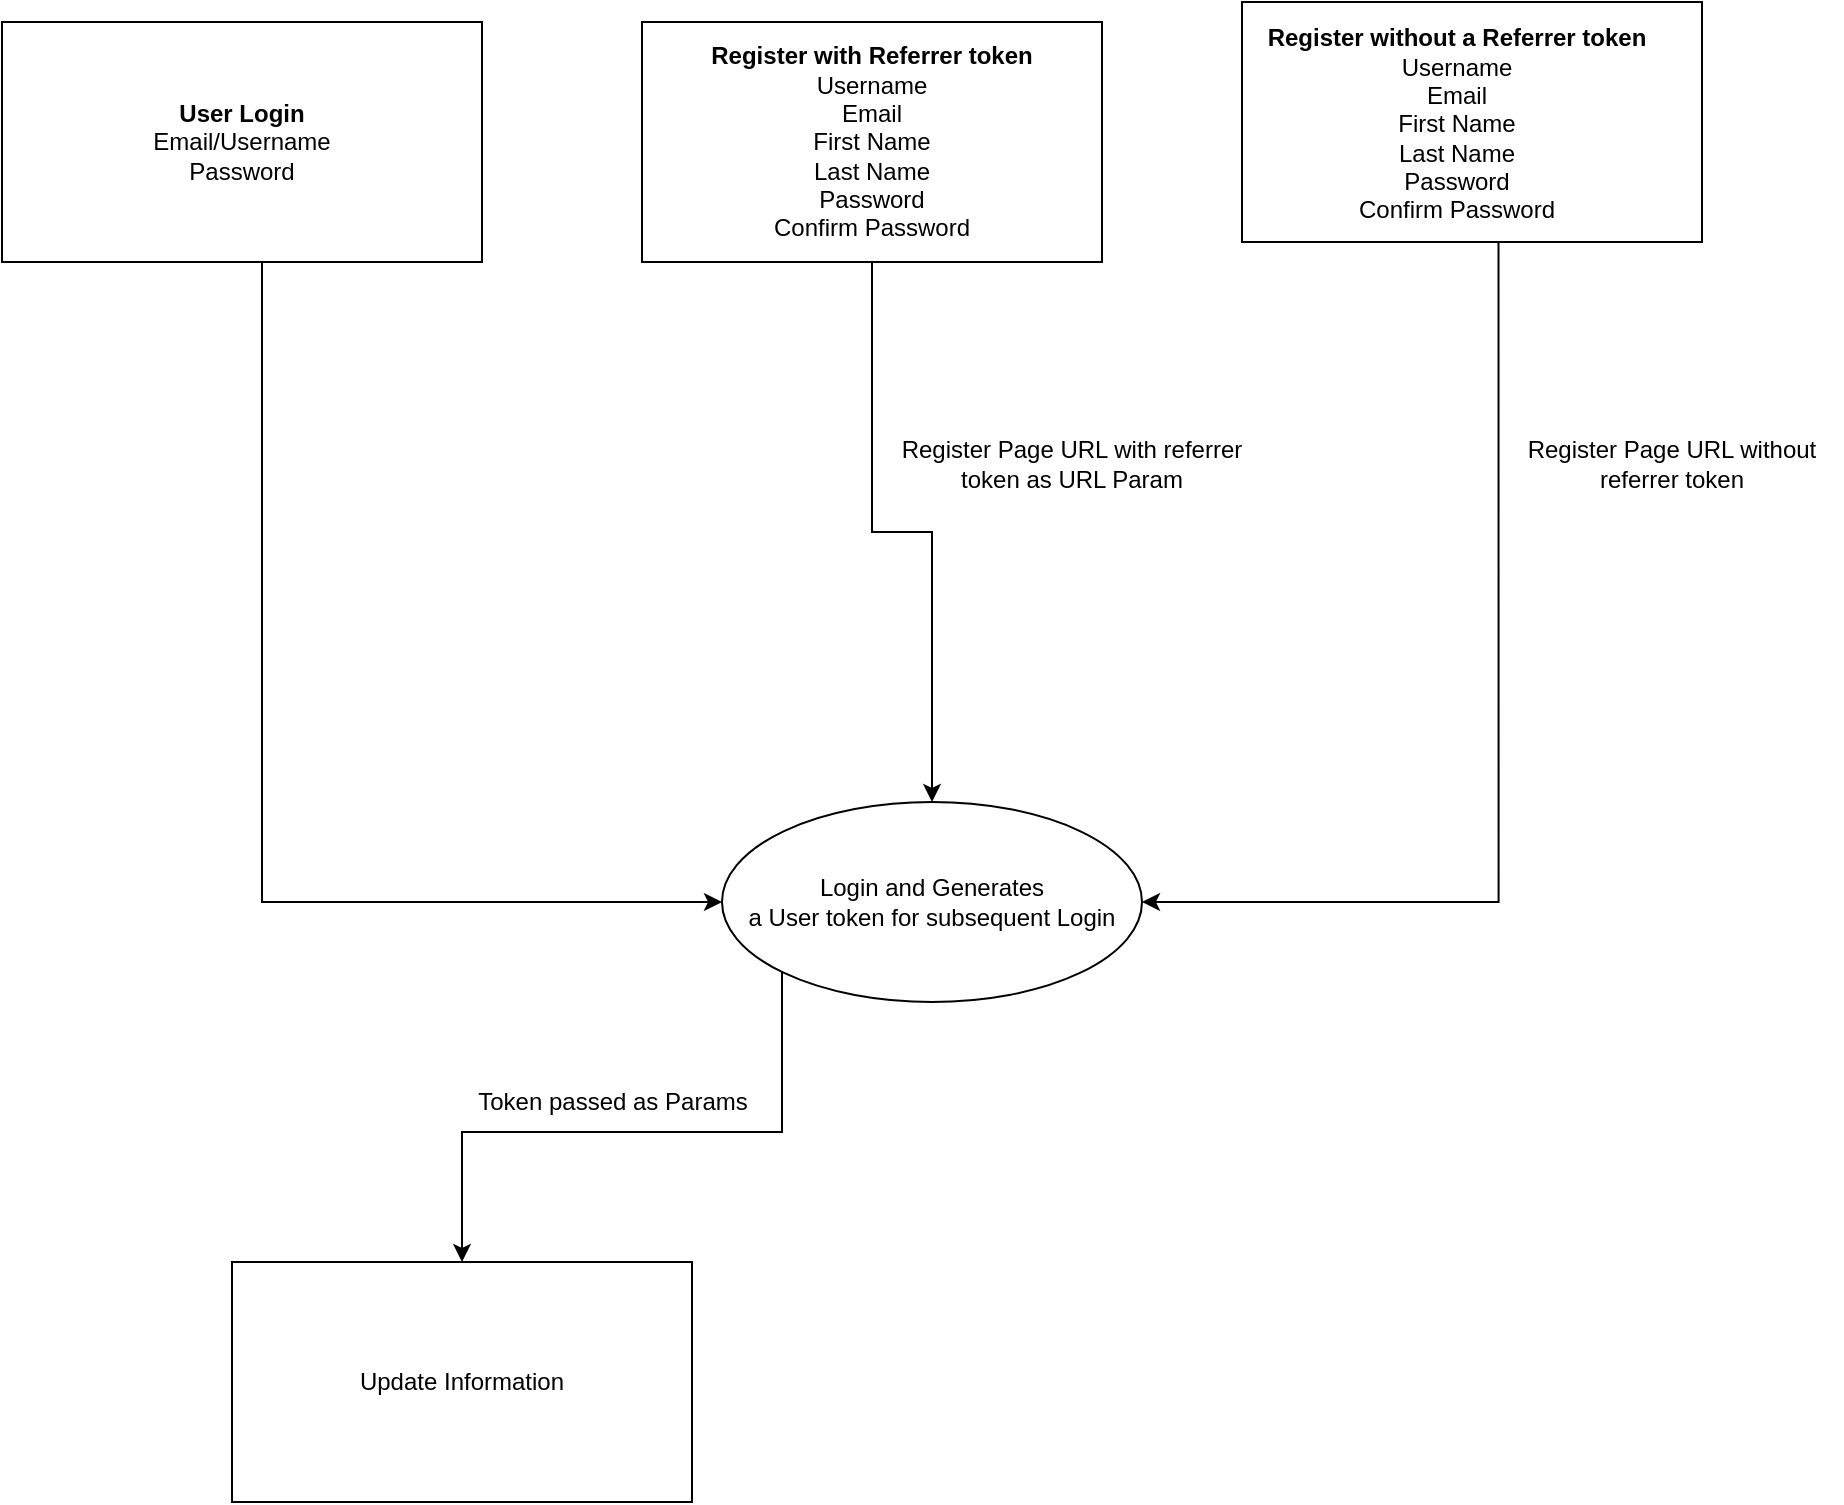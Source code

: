 <mxfile version="13.1.1" type="github">
  <diagram id="Wy2fdePZcEcgJuRb0x6n" name="Page-1">
    <mxGraphModel dx="1678" dy="934" grid="1" gridSize="10" guides="1" tooltips="1" connect="1" arrows="1" fold="1" page="1" pageScale="1" pageWidth="827" pageHeight="1169" math="0" shadow="0">
      <root>
        <mxCell id="0" />
        <mxCell id="1" parent="0" />
        <mxCell id="mcqtp2vvtmeLN--FUrFd-6" value="" style="edgeStyle=orthogonalEdgeStyle;rounded=0;orthogonalLoop=1;jettySize=auto;html=1;" edge="1" parent="1" source="mcqtp2vvtmeLN--FUrFd-3" target="mcqtp2vvtmeLN--FUrFd-11">
          <mxGeometry relative="1" as="geometry">
            <mxPoint x="520" y="540" as="targetPoint" />
            <Array as="points" />
          </mxGeometry>
        </mxCell>
        <mxCell id="mcqtp2vvtmeLN--FUrFd-3" value="" style="rounded=0;whiteSpace=wrap;html=1;" vertex="1" parent="1">
          <mxGeometry x="370" y="160" width="230" height="120" as="geometry" />
        </mxCell>
        <mxCell id="mcqtp2vvtmeLN--FUrFd-15" value="" style="edgeStyle=orthogonalEdgeStyle;rounded=0;orthogonalLoop=1;jettySize=auto;html=1;" edge="1" parent="1" source="mcqtp2vvtmeLN--FUrFd-12" target="mcqtp2vvtmeLN--FUrFd-11">
          <mxGeometry relative="1" as="geometry">
            <mxPoint x="370" y="350" as="targetPoint" />
            <Array as="points">
              <mxPoint x="180" y="600" />
            </Array>
          </mxGeometry>
        </mxCell>
        <mxCell id="mcqtp2vvtmeLN--FUrFd-12" value="&lt;b&gt;User Login&lt;br&gt;&lt;/b&gt;Email/Username&lt;br&gt;Password" style="rounded=0;whiteSpace=wrap;html=1;" vertex="1" parent="1">
          <mxGeometry x="50" y="160" width="240" height="120" as="geometry" />
        </mxCell>
        <mxCell id="mcqtp2vvtmeLN--FUrFd-4" value="&lt;b&gt;Register with Referrer token&lt;/b&gt;&lt;br&gt;Username&lt;br&gt;Email&lt;br&gt;First Name&lt;br&gt;Last Name&lt;br&gt;Password&lt;br&gt;Confirm Password" style="text;html=1;strokeColor=none;fillColor=none;align=center;verticalAlign=middle;whiteSpace=wrap;rounded=0;" vertex="1" parent="1">
          <mxGeometry x="395" y="171.25" width="180" height="97.5" as="geometry" />
        </mxCell>
        <mxCell id="mcqtp2vvtmeLN--FUrFd-10" value="" style="edgeStyle=orthogonalEdgeStyle;rounded=0;orthogonalLoop=1;jettySize=auto;html=1;entryX=1;entryY=0.5;entryDx=0;entryDy=0;exitX=0.75;exitY=1;exitDx=0;exitDy=0;" edge="1" parent="1" target="mcqtp2vvtmeLN--FUrFd-11">
          <mxGeometry relative="1" as="geometry">
            <mxPoint x="798.25" y="262.5" as="sourcePoint" />
            <mxPoint x="592" y="600.0" as="targetPoint" />
            <Array as="points">
              <mxPoint x="798" y="600" />
            </Array>
          </mxGeometry>
        </mxCell>
        <mxCell id="mcqtp2vvtmeLN--FUrFd-7" value="" style="rounded=0;whiteSpace=wrap;html=1;" vertex="1" parent="1">
          <mxGeometry x="670" y="150" width="230" height="120" as="geometry" />
        </mxCell>
        <mxCell id="mcqtp2vvtmeLN--FUrFd-8" value="&lt;b&gt;Register without a Referrer token&lt;br&gt;&lt;/b&gt;Username&lt;br&gt;Email&lt;br&gt;First Name&lt;br&gt;Last Name&lt;br&gt;Password&lt;br&gt;Confirm Password" style="text;html=1;strokeColor=none;fillColor=none;align=center;verticalAlign=middle;whiteSpace=wrap;rounded=0;" vertex="1" parent="1">
          <mxGeometry x="680" y="160" width="195" height="102.5" as="geometry" />
        </mxCell>
        <mxCell id="mcqtp2vvtmeLN--FUrFd-30" style="edgeStyle=orthogonalEdgeStyle;rounded=0;orthogonalLoop=1;jettySize=auto;html=1;" edge="1" parent="1" source="mcqtp2vvtmeLN--FUrFd-11" target="mcqtp2vvtmeLN--FUrFd-22">
          <mxGeometry relative="1" as="geometry">
            <Array as="points">
              <mxPoint x="440" y="715" />
              <mxPoint x="280" y="715" />
            </Array>
          </mxGeometry>
        </mxCell>
        <mxCell id="mcqtp2vvtmeLN--FUrFd-11" value="Login and Generates &lt;br&gt;a User token for subsequent Login" style="ellipse;whiteSpace=wrap;html=1;" vertex="1" parent="1">
          <mxGeometry x="410" y="550" width="210" height="100" as="geometry" />
        </mxCell>
        <mxCell id="mcqtp2vvtmeLN--FUrFd-16" value="Register Page URL with referrer token as URL Param" style="text;html=1;strokeColor=none;fillColor=none;align=center;verticalAlign=middle;whiteSpace=wrap;rounded=0;" vertex="1" parent="1">
          <mxGeometry x="490" y="360" width="190" height="42.5" as="geometry" />
        </mxCell>
        <mxCell id="mcqtp2vvtmeLN--FUrFd-19" value="Register Page URL without referrer token" style="text;html=1;strokeColor=none;fillColor=none;align=center;verticalAlign=middle;whiteSpace=wrap;rounded=0;" vertex="1" parent="1">
          <mxGeometry x="800" y="341.25" width="170" height="80" as="geometry" />
        </mxCell>
        <mxCell id="mcqtp2vvtmeLN--FUrFd-22" value="Update Information" style="rounded=0;whiteSpace=wrap;html=1;" vertex="1" parent="1">
          <mxGeometry x="165" y="780" width="230" height="120" as="geometry" />
        </mxCell>
        <mxCell id="mcqtp2vvtmeLN--FUrFd-31" value="Token passed as Params" style="text;html=1;align=center;verticalAlign=middle;resizable=0;points=[];autosize=1;" vertex="1" parent="1">
          <mxGeometry x="280" y="690" width="150" height="20" as="geometry" />
        </mxCell>
      </root>
    </mxGraphModel>
  </diagram>
</mxfile>
